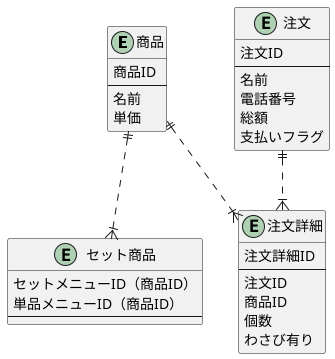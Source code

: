 @startuml

entity "商品" {
  商品ID
  --
  名前
  単価
}

entity "セット商品" {
  セットメニューID（商品ID）
  単品メニューID（商品ID）
  --
}

entity "注文" {
  注文ID
  --
  名前
  電話番号
  総額
  支払いフラグ
}

entity "注文詳細" {
  注文詳細ID
  --
  注文ID
  商品ID
  個数
  わさび有り
}

商品 ||..|{ セット商品
商品 ||..|{ 注文詳細
注文 ||..|{ 注文詳細

@enduml

' 論理モデルとは、システム化する業務のエンティティとリレーションを実装技術に依存しない形で行うモデリングである。
' 物理モデルとは、実装を考慮してエンティティをRDBMSのテーブルと1対1になるようモデリングしたものである。
' http://itref.fc2web.com/technology/entity_relationship_diagram.html
